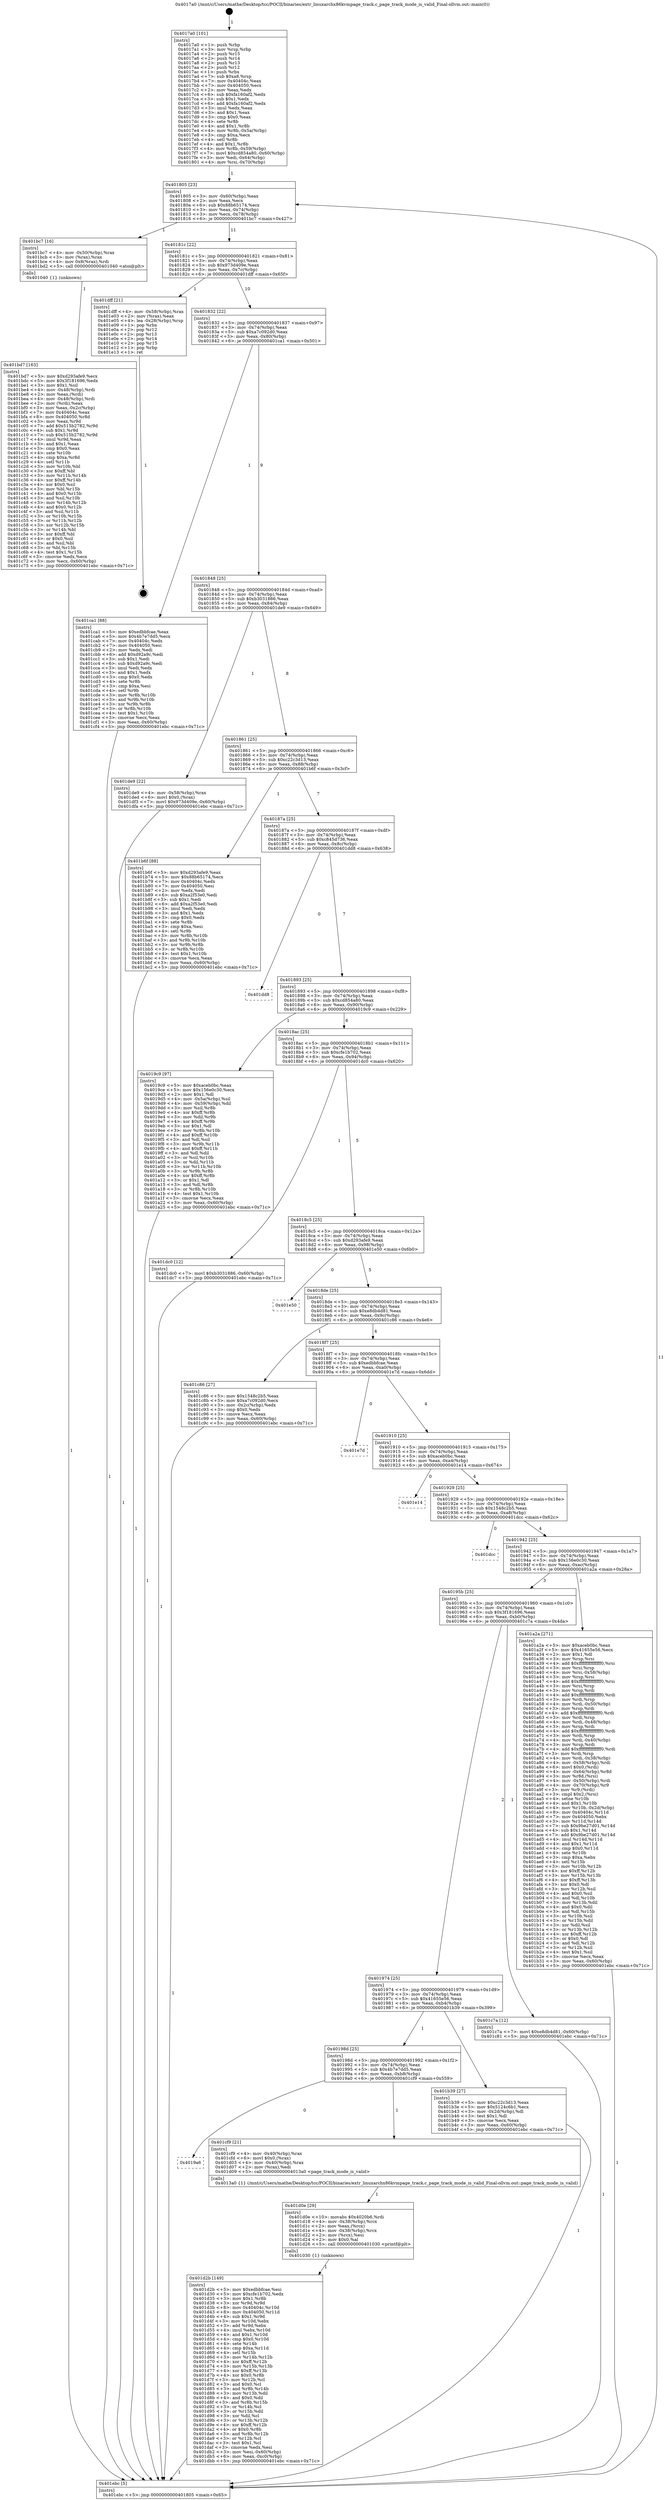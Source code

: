 digraph "0x4017a0" {
  label = "0x4017a0 (/mnt/c/Users/mathe/Desktop/tcc/POCII/binaries/extr_linuxarchx86kvmpage_track.c_page_track_mode_is_valid_Final-ollvm.out::main(0))"
  labelloc = "t"
  node[shape=record]

  Entry [label="",width=0.3,height=0.3,shape=circle,fillcolor=black,style=filled]
  "0x401805" [label="{
     0x401805 [23]\l
     | [instrs]\l
     &nbsp;&nbsp;0x401805 \<+3\>: mov -0x60(%rbp),%eax\l
     &nbsp;&nbsp;0x401808 \<+2\>: mov %eax,%ecx\l
     &nbsp;&nbsp;0x40180a \<+6\>: sub $0x88b65174,%ecx\l
     &nbsp;&nbsp;0x401810 \<+3\>: mov %eax,-0x74(%rbp)\l
     &nbsp;&nbsp;0x401813 \<+3\>: mov %ecx,-0x78(%rbp)\l
     &nbsp;&nbsp;0x401816 \<+6\>: je 0000000000401bc7 \<main+0x427\>\l
  }"]
  "0x401bc7" [label="{
     0x401bc7 [16]\l
     | [instrs]\l
     &nbsp;&nbsp;0x401bc7 \<+4\>: mov -0x50(%rbp),%rax\l
     &nbsp;&nbsp;0x401bcb \<+3\>: mov (%rax),%rax\l
     &nbsp;&nbsp;0x401bce \<+4\>: mov 0x8(%rax),%rdi\l
     &nbsp;&nbsp;0x401bd2 \<+5\>: call 0000000000401040 \<atoi@plt\>\l
     | [calls]\l
     &nbsp;&nbsp;0x401040 \{1\} (unknown)\l
  }"]
  "0x40181c" [label="{
     0x40181c [22]\l
     | [instrs]\l
     &nbsp;&nbsp;0x40181c \<+5\>: jmp 0000000000401821 \<main+0x81\>\l
     &nbsp;&nbsp;0x401821 \<+3\>: mov -0x74(%rbp),%eax\l
     &nbsp;&nbsp;0x401824 \<+5\>: sub $0x973d409e,%eax\l
     &nbsp;&nbsp;0x401829 \<+3\>: mov %eax,-0x7c(%rbp)\l
     &nbsp;&nbsp;0x40182c \<+6\>: je 0000000000401dff \<main+0x65f\>\l
  }"]
  Exit [label="",width=0.3,height=0.3,shape=circle,fillcolor=black,style=filled,peripheries=2]
  "0x401dff" [label="{
     0x401dff [21]\l
     | [instrs]\l
     &nbsp;&nbsp;0x401dff \<+4\>: mov -0x58(%rbp),%rax\l
     &nbsp;&nbsp;0x401e03 \<+2\>: mov (%rax),%eax\l
     &nbsp;&nbsp;0x401e05 \<+4\>: lea -0x28(%rbp),%rsp\l
     &nbsp;&nbsp;0x401e09 \<+1\>: pop %rbx\l
     &nbsp;&nbsp;0x401e0a \<+2\>: pop %r12\l
     &nbsp;&nbsp;0x401e0c \<+2\>: pop %r13\l
     &nbsp;&nbsp;0x401e0e \<+2\>: pop %r14\l
     &nbsp;&nbsp;0x401e10 \<+2\>: pop %r15\l
     &nbsp;&nbsp;0x401e12 \<+1\>: pop %rbp\l
     &nbsp;&nbsp;0x401e13 \<+1\>: ret\l
  }"]
  "0x401832" [label="{
     0x401832 [22]\l
     | [instrs]\l
     &nbsp;&nbsp;0x401832 \<+5\>: jmp 0000000000401837 \<main+0x97\>\l
     &nbsp;&nbsp;0x401837 \<+3\>: mov -0x74(%rbp),%eax\l
     &nbsp;&nbsp;0x40183a \<+5\>: sub $0xa7c092d0,%eax\l
     &nbsp;&nbsp;0x40183f \<+3\>: mov %eax,-0x80(%rbp)\l
     &nbsp;&nbsp;0x401842 \<+6\>: je 0000000000401ca1 \<main+0x501\>\l
  }"]
  "0x401d2b" [label="{
     0x401d2b [149]\l
     | [instrs]\l
     &nbsp;&nbsp;0x401d2b \<+5\>: mov $0xedbbfcae,%esi\l
     &nbsp;&nbsp;0x401d30 \<+5\>: mov $0xcfe1b702,%edx\l
     &nbsp;&nbsp;0x401d35 \<+3\>: mov $0x1,%r8b\l
     &nbsp;&nbsp;0x401d38 \<+3\>: xor %r9d,%r9d\l
     &nbsp;&nbsp;0x401d3b \<+8\>: mov 0x40404c,%r10d\l
     &nbsp;&nbsp;0x401d43 \<+8\>: mov 0x404050,%r11d\l
     &nbsp;&nbsp;0x401d4b \<+4\>: sub $0x1,%r9d\l
     &nbsp;&nbsp;0x401d4f \<+3\>: mov %r10d,%ebx\l
     &nbsp;&nbsp;0x401d52 \<+3\>: add %r9d,%ebx\l
     &nbsp;&nbsp;0x401d55 \<+4\>: imul %ebx,%r10d\l
     &nbsp;&nbsp;0x401d59 \<+4\>: and $0x1,%r10d\l
     &nbsp;&nbsp;0x401d5d \<+4\>: cmp $0x0,%r10d\l
     &nbsp;&nbsp;0x401d61 \<+4\>: sete %r14b\l
     &nbsp;&nbsp;0x401d65 \<+4\>: cmp $0xa,%r11d\l
     &nbsp;&nbsp;0x401d69 \<+4\>: setl %r15b\l
     &nbsp;&nbsp;0x401d6d \<+3\>: mov %r14b,%r12b\l
     &nbsp;&nbsp;0x401d70 \<+4\>: xor $0xff,%r12b\l
     &nbsp;&nbsp;0x401d74 \<+3\>: mov %r15b,%r13b\l
     &nbsp;&nbsp;0x401d77 \<+4\>: xor $0xff,%r13b\l
     &nbsp;&nbsp;0x401d7b \<+4\>: xor $0x0,%r8b\l
     &nbsp;&nbsp;0x401d7f \<+3\>: mov %r12b,%cl\l
     &nbsp;&nbsp;0x401d82 \<+3\>: and $0x0,%cl\l
     &nbsp;&nbsp;0x401d85 \<+3\>: and %r8b,%r14b\l
     &nbsp;&nbsp;0x401d88 \<+3\>: mov %r13b,%dil\l
     &nbsp;&nbsp;0x401d8b \<+4\>: and $0x0,%dil\l
     &nbsp;&nbsp;0x401d8f \<+3\>: and %r8b,%r15b\l
     &nbsp;&nbsp;0x401d92 \<+3\>: or %r14b,%cl\l
     &nbsp;&nbsp;0x401d95 \<+3\>: or %r15b,%dil\l
     &nbsp;&nbsp;0x401d98 \<+3\>: xor %dil,%cl\l
     &nbsp;&nbsp;0x401d9b \<+3\>: or %r13b,%r12b\l
     &nbsp;&nbsp;0x401d9e \<+4\>: xor $0xff,%r12b\l
     &nbsp;&nbsp;0x401da2 \<+4\>: or $0x0,%r8b\l
     &nbsp;&nbsp;0x401da6 \<+3\>: and %r8b,%r12b\l
     &nbsp;&nbsp;0x401da9 \<+3\>: or %r12b,%cl\l
     &nbsp;&nbsp;0x401dac \<+3\>: test $0x1,%cl\l
     &nbsp;&nbsp;0x401daf \<+3\>: cmovne %edx,%esi\l
     &nbsp;&nbsp;0x401db2 \<+3\>: mov %esi,-0x60(%rbp)\l
     &nbsp;&nbsp;0x401db5 \<+6\>: mov %eax,-0xc0(%rbp)\l
     &nbsp;&nbsp;0x401dbb \<+5\>: jmp 0000000000401ebc \<main+0x71c\>\l
  }"]
  "0x401ca1" [label="{
     0x401ca1 [88]\l
     | [instrs]\l
     &nbsp;&nbsp;0x401ca1 \<+5\>: mov $0xedbbfcae,%eax\l
     &nbsp;&nbsp;0x401ca6 \<+5\>: mov $0x4b7e7dd5,%ecx\l
     &nbsp;&nbsp;0x401cab \<+7\>: mov 0x40404c,%edx\l
     &nbsp;&nbsp;0x401cb2 \<+7\>: mov 0x404050,%esi\l
     &nbsp;&nbsp;0x401cb9 \<+2\>: mov %edx,%edi\l
     &nbsp;&nbsp;0x401cbb \<+6\>: add $0xd92a9c,%edi\l
     &nbsp;&nbsp;0x401cc1 \<+3\>: sub $0x1,%edi\l
     &nbsp;&nbsp;0x401cc4 \<+6\>: sub $0xd92a9c,%edi\l
     &nbsp;&nbsp;0x401cca \<+3\>: imul %edi,%edx\l
     &nbsp;&nbsp;0x401ccd \<+3\>: and $0x1,%edx\l
     &nbsp;&nbsp;0x401cd0 \<+3\>: cmp $0x0,%edx\l
     &nbsp;&nbsp;0x401cd3 \<+4\>: sete %r8b\l
     &nbsp;&nbsp;0x401cd7 \<+3\>: cmp $0xa,%esi\l
     &nbsp;&nbsp;0x401cda \<+4\>: setl %r9b\l
     &nbsp;&nbsp;0x401cde \<+3\>: mov %r8b,%r10b\l
     &nbsp;&nbsp;0x401ce1 \<+3\>: and %r9b,%r10b\l
     &nbsp;&nbsp;0x401ce4 \<+3\>: xor %r9b,%r8b\l
     &nbsp;&nbsp;0x401ce7 \<+3\>: or %r8b,%r10b\l
     &nbsp;&nbsp;0x401cea \<+4\>: test $0x1,%r10b\l
     &nbsp;&nbsp;0x401cee \<+3\>: cmovne %ecx,%eax\l
     &nbsp;&nbsp;0x401cf1 \<+3\>: mov %eax,-0x60(%rbp)\l
     &nbsp;&nbsp;0x401cf4 \<+5\>: jmp 0000000000401ebc \<main+0x71c\>\l
  }"]
  "0x401848" [label="{
     0x401848 [25]\l
     | [instrs]\l
     &nbsp;&nbsp;0x401848 \<+5\>: jmp 000000000040184d \<main+0xad\>\l
     &nbsp;&nbsp;0x40184d \<+3\>: mov -0x74(%rbp),%eax\l
     &nbsp;&nbsp;0x401850 \<+5\>: sub $0xb3031886,%eax\l
     &nbsp;&nbsp;0x401855 \<+6\>: mov %eax,-0x84(%rbp)\l
     &nbsp;&nbsp;0x40185b \<+6\>: je 0000000000401de9 \<main+0x649\>\l
  }"]
  "0x401d0e" [label="{
     0x401d0e [29]\l
     | [instrs]\l
     &nbsp;&nbsp;0x401d0e \<+10\>: movabs $0x4020b6,%rdi\l
     &nbsp;&nbsp;0x401d18 \<+4\>: mov -0x38(%rbp),%rcx\l
     &nbsp;&nbsp;0x401d1c \<+2\>: mov %eax,(%rcx)\l
     &nbsp;&nbsp;0x401d1e \<+4\>: mov -0x38(%rbp),%rcx\l
     &nbsp;&nbsp;0x401d22 \<+2\>: mov (%rcx),%esi\l
     &nbsp;&nbsp;0x401d24 \<+2\>: mov $0x0,%al\l
     &nbsp;&nbsp;0x401d26 \<+5\>: call 0000000000401030 \<printf@plt\>\l
     | [calls]\l
     &nbsp;&nbsp;0x401030 \{1\} (unknown)\l
  }"]
  "0x401de9" [label="{
     0x401de9 [22]\l
     | [instrs]\l
     &nbsp;&nbsp;0x401de9 \<+4\>: mov -0x58(%rbp),%rax\l
     &nbsp;&nbsp;0x401ded \<+6\>: movl $0x0,(%rax)\l
     &nbsp;&nbsp;0x401df3 \<+7\>: movl $0x973d409e,-0x60(%rbp)\l
     &nbsp;&nbsp;0x401dfa \<+5\>: jmp 0000000000401ebc \<main+0x71c\>\l
  }"]
  "0x401861" [label="{
     0x401861 [25]\l
     | [instrs]\l
     &nbsp;&nbsp;0x401861 \<+5\>: jmp 0000000000401866 \<main+0xc6\>\l
     &nbsp;&nbsp;0x401866 \<+3\>: mov -0x74(%rbp),%eax\l
     &nbsp;&nbsp;0x401869 \<+5\>: sub $0xc22c3d13,%eax\l
     &nbsp;&nbsp;0x40186e \<+6\>: mov %eax,-0x88(%rbp)\l
     &nbsp;&nbsp;0x401874 \<+6\>: je 0000000000401b6f \<main+0x3cf\>\l
  }"]
  "0x4019a6" [label="{
     0x4019a6\l
  }", style=dashed]
  "0x401b6f" [label="{
     0x401b6f [88]\l
     | [instrs]\l
     &nbsp;&nbsp;0x401b6f \<+5\>: mov $0xd293afe9,%eax\l
     &nbsp;&nbsp;0x401b74 \<+5\>: mov $0x88b65174,%ecx\l
     &nbsp;&nbsp;0x401b79 \<+7\>: mov 0x40404c,%edx\l
     &nbsp;&nbsp;0x401b80 \<+7\>: mov 0x404050,%esi\l
     &nbsp;&nbsp;0x401b87 \<+2\>: mov %edx,%edi\l
     &nbsp;&nbsp;0x401b89 \<+6\>: sub $0xa2f53e0,%edi\l
     &nbsp;&nbsp;0x401b8f \<+3\>: sub $0x1,%edi\l
     &nbsp;&nbsp;0x401b92 \<+6\>: add $0xa2f53e0,%edi\l
     &nbsp;&nbsp;0x401b98 \<+3\>: imul %edi,%edx\l
     &nbsp;&nbsp;0x401b9b \<+3\>: and $0x1,%edx\l
     &nbsp;&nbsp;0x401b9e \<+3\>: cmp $0x0,%edx\l
     &nbsp;&nbsp;0x401ba1 \<+4\>: sete %r8b\l
     &nbsp;&nbsp;0x401ba5 \<+3\>: cmp $0xa,%esi\l
     &nbsp;&nbsp;0x401ba8 \<+4\>: setl %r9b\l
     &nbsp;&nbsp;0x401bac \<+3\>: mov %r8b,%r10b\l
     &nbsp;&nbsp;0x401baf \<+3\>: and %r9b,%r10b\l
     &nbsp;&nbsp;0x401bb2 \<+3\>: xor %r9b,%r8b\l
     &nbsp;&nbsp;0x401bb5 \<+3\>: or %r8b,%r10b\l
     &nbsp;&nbsp;0x401bb8 \<+4\>: test $0x1,%r10b\l
     &nbsp;&nbsp;0x401bbc \<+3\>: cmovne %ecx,%eax\l
     &nbsp;&nbsp;0x401bbf \<+3\>: mov %eax,-0x60(%rbp)\l
     &nbsp;&nbsp;0x401bc2 \<+5\>: jmp 0000000000401ebc \<main+0x71c\>\l
  }"]
  "0x40187a" [label="{
     0x40187a [25]\l
     | [instrs]\l
     &nbsp;&nbsp;0x40187a \<+5\>: jmp 000000000040187f \<main+0xdf\>\l
     &nbsp;&nbsp;0x40187f \<+3\>: mov -0x74(%rbp),%eax\l
     &nbsp;&nbsp;0x401882 \<+5\>: sub $0xc845d736,%eax\l
     &nbsp;&nbsp;0x401887 \<+6\>: mov %eax,-0x8c(%rbp)\l
     &nbsp;&nbsp;0x40188d \<+6\>: je 0000000000401dd8 \<main+0x638\>\l
  }"]
  "0x401cf9" [label="{
     0x401cf9 [21]\l
     | [instrs]\l
     &nbsp;&nbsp;0x401cf9 \<+4\>: mov -0x40(%rbp),%rax\l
     &nbsp;&nbsp;0x401cfd \<+6\>: movl $0x0,(%rax)\l
     &nbsp;&nbsp;0x401d03 \<+4\>: mov -0x40(%rbp),%rax\l
     &nbsp;&nbsp;0x401d07 \<+2\>: mov (%rax),%edi\l
     &nbsp;&nbsp;0x401d09 \<+5\>: call 00000000004013a0 \<page_track_mode_is_valid\>\l
     | [calls]\l
     &nbsp;&nbsp;0x4013a0 \{1\} (/mnt/c/Users/mathe/Desktop/tcc/POCII/binaries/extr_linuxarchx86kvmpage_track.c_page_track_mode_is_valid_Final-ollvm.out::page_track_mode_is_valid)\l
  }"]
  "0x401dd8" [label="{
     0x401dd8\l
  }", style=dashed]
  "0x401893" [label="{
     0x401893 [25]\l
     | [instrs]\l
     &nbsp;&nbsp;0x401893 \<+5\>: jmp 0000000000401898 \<main+0xf8\>\l
     &nbsp;&nbsp;0x401898 \<+3\>: mov -0x74(%rbp),%eax\l
     &nbsp;&nbsp;0x40189b \<+5\>: sub $0xcd854a80,%eax\l
     &nbsp;&nbsp;0x4018a0 \<+6\>: mov %eax,-0x90(%rbp)\l
     &nbsp;&nbsp;0x4018a6 \<+6\>: je 00000000004019c9 \<main+0x229\>\l
  }"]
  "0x401bd7" [label="{
     0x401bd7 [163]\l
     | [instrs]\l
     &nbsp;&nbsp;0x401bd7 \<+5\>: mov $0xd293afe9,%ecx\l
     &nbsp;&nbsp;0x401bdc \<+5\>: mov $0x3f181696,%edx\l
     &nbsp;&nbsp;0x401be1 \<+3\>: mov $0x1,%sil\l
     &nbsp;&nbsp;0x401be4 \<+4\>: mov -0x48(%rbp),%rdi\l
     &nbsp;&nbsp;0x401be8 \<+2\>: mov %eax,(%rdi)\l
     &nbsp;&nbsp;0x401bea \<+4\>: mov -0x48(%rbp),%rdi\l
     &nbsp;&nbsp;0x401bee \<+2\>: mov (%rdi),%eax\l
     &nbsp;&nbsp;0x401bf0 \<+3\>: mov %eax,-0x2c(%rbp)\l
     &nbsp;&nbsp;0x401bf3 \<+7\>: mov 0x40404c,%eax\l
     &nbsp;&nbsp;0x401bfa \<+8\>: mov 0x404050,%r8d\l
     &nbsp;&nbsp;0x401c02 \<+3\>: mov %eax,%r9d\l
     &nbsp;&nbsp;0x401c05 \<+7\>: add $0x515b2782,%r9d\l
     &nbsp;&nbsp;0x401c0c \<+4\>: sub $0x1,%r9d\l
     &nbsp;&nbsp;0x401c10 \<+7\>: sub $0x515b2782,%r9d\l
     &nbsp;&nbsp;0x401c17 \<+4\>: imul %r9d,%eax\l
     &nbsp;&nbsp;0x401c1b \<+3\>: and $0x1,%eax\l
     &nbsp;&nbsp;0x401c1e \<+3\>: cmp $0x0,%eax\l
     &nbsp;&nbsp;0x401c21 \<+4\>: sete %r10b\l
     &nbsp;&nbsp;0x401c25 \<+4\>: cmp $0xa,%r8d\l
     &nbsp;&nbsp;0x401c29 \<+4\>: setl %r11b\l
     &nbsp;&nbsp;0x401c2d \<+3\>: mov %r10b,%bl\l
     &nbsp;&nbsp;0x401c30 \<+3\>: xor $0xff,%bl\l
     &nbsp;&nbsp;0x401c33 \<+3\>: mov %r11b,%r14b\l
     &nbsp;&nbsp;0x401c36 \<+4\>: xor $0xff,%r14b\l
     &nbsp;&nbsp;0x401c3a \<+4\>: xor $0x0,%sil\l
     &nbsp;&nbsp;0x401c3e \<+3\>: mov %bl,%r15b\l
     &nbsp;&nbsp;0x401c41 \<+4\>: and $0x0,%r15b\l
     &nbsp;&nbsp;0x401c45 \<+3\>: and %sil,%r10b\l
     &nbsp;&nbsp;0x401c48 \<+3\>: mov %r14b,%r12b\l
     &nbsp;&nbsp;0x401c4b \<+4\>: and $0x0,%r12b\l
     &nbsp;&nbsp;0x401c4f \<+3\>: and %sil,%r11b\l
     &nbsp;&nbsp;0x401c52 \<+3\>: or %r10b,%r15b\l
     &nbsp;&nbsp;0x401c55 \<+3\>: or %r11b,%r12b\l
     &nbsp;&nbsp;0x401c58 \<+3\>: xor %r12b,%r15b\l
     &nbsp;&nbsp;0x401c5b \<+3\>: or %r14b,%bl\l
     &nbsp;&nbsp;0x401c5e \<+3\>: xor $0xff,%bl\l
     &nbsp;&nbsp;0x401c61 \<+4\>: or $0x0,%sil\l
     &nbsp;&nbsp;0x401c65 \<+3\>: and %sil,%bl\l
     &nbsp;&nbsp;0x401c68 \<+3\>: or %bl,%r15b\l
     &nbsp;&nbsp;0x401c6b \<+4\>: test $0x1,%r15b\l
     &nbsp;&nbsp;0x401c6f \<+3\>: cmovne %edx,%ecx\l
     &nbsp;&nbsp;0x401c72 \<+3\>: mov %ecx,-0x60(%rbp)\l
     &nbsp;&nbsp;0x401c75 \<+5\>: jmp 0000000000401ebc \<main+0x71c\>\l
  }"]
  "0x4019c9" [label="{
     0x4019c9 [97]\l
     | [instrs]\l
     &nbsp;&nbsp;0x4019c9 \<+5\>: mov $0xaceb0bc,%eax\l
     &nbsp;&nbsp;0x4019ce \<+5\>: mov $0x156e0c30,%ecx\l
     &nbsp;&nbsp;0x4019d3 \<+2\>: mov $0x1,%dl\l
     &nbsp;&nbsp;0x4019d5 \<+4\>: mov -0x5a(%rbp),%sil\l
     &nbsp;&nbsp;0x4019d9 \<+4\>: mov -0x59(%rbp),%dil\l
     &nbsp;&nbsp;0x4019dd \<+3\>: mov %sil,%r8b\l
     &nbsp;&nbsp;0x4019e0 \<+4\>: xor $0xff,%r8b\l
     &nbsp;&nbsp;0x4019e4 \<+3\>: mov %dil,%r9b\l
     &nbsp;&nbsp;0x4019e7 \<+4\>: xor $0xff,%r9b\l
     &nbsp;&nbsp;0x4019eb \<+3\>: xor $0x1,%dl\l
     &nbsp;&nbsp;0x4019ee \<+3\>: mov %r8b,%r10b\l
     &nbsp;&nbsp;0x4019f1 \<+4\>: and $0xff,%r10b\l
     &nbsp;&nbsp;0x4019f5 \<+3\>: and %dl,%sil\l
     &nbsp;&nbsp;0x4019f8 \<+3\>: mov %r9b,%r11b\l
     &nbsp;&nbsp;0x4019fb \<+4\>: and $0xff,%r11b\l
     &nbsp;&nbsp;0x4019ff \<+3\>: and %dl,%dil\l
     &nbsp;&nbsp;0x401a02 \<+3\>: or %sil,%r10b\l
     &nbsp;&nbsp;0x401a05 \<+3\>: or %dil,%r11b\l
     &nbsp;&nbsp;0x401a08 \<+3\>: xor %r11b,%r10b\l
     &nbsp;&nbsp;0x401a0b \<+3\>: or %r9b,%r8b\l
     &nbsp;&nbsp;0x401a0e \<+4\>: xor $0xff,%r8b\l
     &nbsp;&nbsp;0x401a12 \<+3\>: or $0x1,%dl\l
     &nbsp;&nbsp;0x401a15 \<+3\>: and %dl,%r8b\l
     &nbsp;&nbsp;0x401a18 \<+3\>: or %r8b,%r10b\l
     &nbsp;&nbsp;0x401a1b \<+4\>: test $0x1,%r10b\l
     &nbsp;&nbsp;0x401a1f \<+3\>: cmovne %ecx,%eax\l
     &nbsp;&nbsp;0x401a22 \<+3\>: mov %eax,-0x60(%rbp)\l
     &nbsp;&nbsp;0x401a25 \<+5\>: jmp 0000000000401ebc \<main+0x71c\>\l
  }"]
  "0x4018ac" [label="{
     0x4018ac [25]\l
     | [instrs]\l
     &nbsp;&nbsp;0x4018ac \<+5\>: jmp 00000000004018b1 \<main+0x111\>\l
     &nbsp;&nbsp;0x4018b1 \<+3\>: mov -0x74(%rbp),%eax\l
     &nbsp;&nbsp;0x4018b4 \<+5\>: sub $0xcfe1b702,%eax\l
     &nbsp;&nbsp;0x4018b9 \<+6\>: mov %eax,-0x94(%rbp)\l
     &nbsp;&nbsp;0x4018bf \<+6\>: je 0000000000401dc0 \<main+0x620\>\l
  }"]
  "0x401ebc" [label="{
     0x401ebc [5]\l
     | [instrs]\l
     &nbsp;&nbsp;0x401ebc \<+5\>: jmp 0000000000401805 \<main+0x65\>\l
  }"]
  "0x4017a0" [label="{
     0x4017a0 [101]\l
     | [instrs]\l
     &nbsp;&nbsp;0x4017a0 \<+1\>: push %rbp\l
     &nbsp;&nbsp;0x4017a1 \<+3\>: mov %rsp,%rbp\l
     &nbsp;&nbsp;0x4017a4 \<+2\>: push %r15\l
     &nbsp;&nbsp;0x4017a6 \<+2\>: push %r14\l
     &nbsp;&nbsp;0x4017a8 \<+2\>: push %r13\l
     &nbsp;&nbsp;0x4017aa \<+2\>: push %r12\l
     &nbsp;&nbsp;0x4017ac \<+1\>: push %rbx\l
     &nbsp;&nbsp;0x4017ad \<+7\>: sub $0xa8,%rsp\l
     &nbsp;&nbsp;0x4017b4 \<+7\>: mov 0x40404c,%eax\l
     &nbsp;&nbsp;0x4017bb \<+7\>: mov 0x404050,%ecx\l
     &nbsp;&nbsp;0x4017c2 \<+2\>: mov %eax,%edx\l
     &nbsp;&nbsp;0x4017c4 \<+6\>: sub $0xfa160af2,%edx\l
     &nbsp;&nbsp;0x4017ca \<+3\>: sub $0x1,%edx\l
     &nbsp;&nbsp;0x4017cd \<+6\>: add $0xfa160af2,%edx\l
     &nbsp;&nbsp;0x4017d3 \<+3\>: imul %edx,%eax\l
     &nbsp;&nbsp;0x4017d6 \<+3\>: and $0x1,%eax\l
     &nbsp;&nbsp;0x4017d9 \<+3\>: cmp $0x0,%eax\l
     &nbsp;&nbsp;0x4017dc \<+4\>: sete %r8b\l
     &nbsp;&nbsp;0x4017e0 \<+4\>: and $0x1,%r8b\l
     &nbsp;&nbsp;0x4017e4 \<+4\>: mov %r8b,-0x5a(%rbp)\l
     &nbsp;&nbsp;0x4017e8 \<+3\>: cmp $0xa,%ecx\l
     &nbsp;&nbsp;0x4017eb \<+4\>: setl %r8b\l
     &nbsp;&nbsp;0x4017ef \<+4\>: and $0x1,%r8b\l
     &nbsp;&nbsp;0x4017f3 \<+4\>: mov %r8b,-0x59(%rbp)\l
     &nbsp;&nbsp;0x4017f7 \<+7\>: movl $0xcd854a80,-0x60(%rbp)\l
     &nbsp;&nbsp;0x4017fe \<+3\>: mov %edi,-0x64(%rbp)\l
     &nbsp;&nbsp;0x401801 \<+4\>: mov %rsi,-0x70(%rbp)\l
  }"]
  "0x40198d" [label="{
     0x40198d [25]\l
     | [instrs]\l
     &nbsp;&nbsp;0x40198d \<+5\>: jmp 0000000000401992 \<main+0x1f2\>\l
     &nbsp;&nbsp;0x401992 \<+3\>: mov -0x74(%rbp),%eax\l
     &nbsp;&nbsp;0x401995 \<+5\>: sub $0x4b7e7dd5,%eax\l
     &nbsp;&nbsp;0x40199a \<+6\>: mov %eax,-0xb8(%rbp)\l
     &nbsp;&nbsp;0x4019a0 \<+6\>: je 0000000000401cf9 \<main+0x559\>\l
  }"]
  "0x401dc0" [label="{
     0x401dc0 [12]\l
     | [instrs]\l
     &nbsp;&nbsp;0x401dc0 \<+7\>: movl $0xb3031886,-0x60(%rbp)\l
     &nbsp;&nbsp;0x401dc7 \<+5\>: jmp 0000000000401ebc \<main+0x71c\>\l
  }"]
  "0x4018c5" [label="{
     0x4018c5 [25]\l
     | [instrs]\l
     &nbsp;&nbsp;0x4018c5 \<+5\>: jmp 00000000004018ca \<main+0x12a\>\l
     &nbsp;&nbsp;0x4018ca \<+3\>: mov -0x74(%rbp),%eax\l
     &nbsp;&nbsp;0x4018cd \<+5\>: sub $0xd293afe9,%eax\l
     &nbsp;&nbsp;0x4018d2 \<+6\>: mov %eax,-0x98(%rbp)\l
     &nbsp;&nbsp;0x4018d8 \<+6\>: je 0000000000401e50 \<main+0x6b0\>\l
  }"]
  "0x401b39" [label="{
     0x401b39 [27]\l
     | [instrs]\l
     &nbsp;&nbsp;0x401b39 \<+5\>: mov $0xc22c3d13,%eax\l
     &nbsp;&nbsp;0x401b3e \<+5\>: mov $0x5124c6b1,%ecx\l
     &nbsp;&nbsp;0x401b43 \<+3\>: mov -0x2d(%rbp),%dl\l
     &nbsp;&nbsp;0x401b46 \<+3\>: test $0x1,%dl\l
     &nbsp;&nbsp;0x401b49 \<+3\>: cmovne %ecx,%eax\l
     &nbsp;&nbsp;0x401b4c \<+3\>: mov %eax,-0x60(%rbp)\l
     &nbsp;&nbsp;0x401b4f \<+5\>: jmp 0000000000401ebc \<main+0x71c\>\l
  }"]
  "0x401e50" [label="{
     0x401e50\l
  }", style=dashed]
  "0x4018de" [label="{
     0x4018de [25]\l
     | [instrs]\l
     &nbsp;&nbsp;0x4018de \<+5\>: jmp 00000000004018e3 \<main+0x143\>\l
     &nbsp;&nbsp;0x4018e3 \<+3\>: mov -0x74(%rbp),%eax\l
     &nbsp;&nbsp;0x4018e6 \<+5\>: sub $0xe8db4d81,%eax\l
     &nbsp;&nbsp;0x4018eb \<+6\>: mov %eax,-0x9c(%rbp)\l
     &nbsp;&nbsp;0x4018f1 \<+6\>: je 0000000000401c86 \<main+0x4e6\>\l
  }"]
  "0x401974" [label="{
     0x401974 [25]\l
     | [instrs]\l
     &nbsp;&nbsp;0x401974 \<+5\>: jmp 0000000000401979 \<main+0x1d9\>\l
     &nbsp;&nbsp;0x401979 \<+3\>: mov -0x74(%rbp),%eax\l
     &nbsp;&nbsp;0x40197c \<+5\>: sub $0x41655e56,%eax\l
     &nbsp;&nbsp;0x401981 \<+6\>: mov %eax,-0xb4(%rbp)\l
     &nbsp;&nbsp;0x401987 \<+6\>: je 0000000000401b39 \<main+0x399\>\l
  }"]
  "0x401c86" [label="{
     0x401c86 [27]\l
     | [instrs]\l
     &nbsp;&nbsp;0x401c86 \<+5\>: mov $0x1548c2b5,%eax\l
     &nbsp;&nbsp;0x401c8b \<+5\>: mov $0xa7c092d0,%ecx\l
     &nbsp;&nbsp;0x401c90 \<+3\>: mov -0x2c(%rbp),%edx\l
     &nbsp;&nbsp;0x401c93 \<+3\>: cmp $0x0,%edx\l
     &nbsp;&nbsp;0x401c96 \<+3\>: cmove %ecx,%eax\l
     &nbsp;&nbsp;0x401c99 \<+3\>: mov %eax,-0x60(%rbp)\l
     &nbsp;&nbsp;0x401c9c \<+5\>: jmp 0000000000401ebc \<main+0x71c\>\l
  }"]
  "0x4018f7" [label="{
     0x4018f7 [25]\l
     | [instrs]\l
     &nbsp;&nbsp;0x4018f7 \<+5\>: jmp 00000000004018fc \<main+0x15c\>\l
     &nbsp;&nbsp;0x4018fc \<+3\>: mov -0x74(%rbp),%eax\l
     &nbsp;&nbsp;0x4018ff \<+5\>: sub $0xedbbfcae,%eax\l
     &nbsp;&nbsp;0x401904 \<+6\>: mov %eax,-0xa0(%rbp)\l
     &nbsp;&nbsp;0x40190a \<+6\>: je 0000000000401e7d \<main+0x6dd\>\l
  }"]
  "0x401c7a" [label="{
     0x401c7a [12]\l
     | [instrs]\l
     &nbsp;&nbsp;0x401c7a \<+7\>: movl $0xe8db4d81,-0x60(%rbp)\l
     &nbsp;&nbsp;0x401c81 \<+5\>: jmp 0000000000401ebc \<main+0x71c\>\l
  }"]
  "0x401e7d" [label="{
     0x401e7d\l
  }", style=dashed]
  "0x401910" [label="{
     0x401910 [25]\l
     | [instrs]\l
     &nbsp;&nbsp;0x401910 \<+5\>: jmp 0000000000401915 \<main+0x175\>\l
     &nbsp;&nbsp;0x401915 \<+3\>: mov -0x74(%rbp),%eax\l
     &nbsp;&nbsp;0x401918 \<+5\>: sub $0xaceb0bc,%eax\l
     &nbsp;&nbsp;0x40191d \<+6\>: mov %eax,-0xa4(%rbp)\l
     &nbsp;&nbsp;0x401923 \<+6\>: je 0000000000401e14 \<main+0x674\>\l
  }"]
  "0x40195b" [label="{
     0x40195b [25]\l
     | [instrs]\l
     &nbsp;&nbsp;0x40195b \<+5\>: jmp 0000000000401960 \<main+0x1c0\>\l
     &nbsp;&nbsp;0x401960 \<+3\>: mov -0x74(%rbp),%eax\l
     &nbsp;&nbsp;0x401963 \<+5\>: sub $0x3f181696,%eax\l
     &nbsp;&nbsp;0x401968 \<+6\>: mov %eax,-0xb0(%rbp)\l
     &nbsp;&nbsp;0x40196e \<+6\>: je 0000000000401c7a \<main+0x4da\>\l
  }"]
  "0x401e14" [label="{
     0x401e14\l
  }", style=dashed]
  "0x401929" [label="{
     0x401929 [25]\l
     | [instrs]\l
     &nbsp;&nbsp;0x401929 \<+5\>: jmp 000000000040192e \<main+0x18e\>\l
     &nbsp;&nbsp;0x40192e \<+3\>: mov -0x74(%rbp),%eax\l
     &nbsp;&nbsp;0x401931 \<+5\>: sub $0x1548c2b5,%eax\l
     &nbsp;&nbsp;0x401936 \<+6\>: mov %eax,-0xa8(%rbp)\l
     &nbsp;&nbsp;0x40193c \<+6\>: je 0000000000401dcc \<main+0x62c\>\l
  }"]
  "0x401a2a" [label="{
     0x401a2a [271]\l
     | [instrs]\l
     &nbsp;&nbsp;0x401a2a \<+5\>: mov $0xaceb0bc,%eax\l
     &nbsp;&nbsp;0x401a2f \<+5\>: mov $0x41655e56,%ecx\l
     &nbsp;&nbsp;0x401a34 \<+2\>: mov $0x1,%dl\l
     &nbsp;&nbsp;0x401a36 \<+3\>: mov %rsp,%rsi\l
     &nbsp;&nbsp;0x401a39 \<+4\>: add $0xfffffffffffffff0,%rsi\l
     &nbsp;&nbsp;0x401a3d \<+3\>: mov %rsi,%rsp\l
     &nbsp;&nbsp;0x401a40 \<+4\>: mov %rsi,-0x58(%rbp)\l
     &nbsp;&nbsp;0x401a44 \<+3\>: mov %rsp,%rsi\l
     &nbsp;&nbsp;0x401a47 \<+4\>: add $0xfffffffffffffff0,%rsi\l
     &nbsp;&nbsp;0x401a4b \<+3\>: mov %rsi,%rsp\l
     &nbsp;&nbsp;0x401a4e \<+3\>: mov %rsp,%rdi\l
     &nbsp;&nbsp;0x401a51 \<+4\>: add $0xfffffffffffffff0,%rdi\l
     &nbsp;&nbsp;0x401a55 \<+3\>: mov %rdi,%rsp\l
     &nbsp;&nbsp;0x401a58 \<+4\>: mov %rdi,-0x50(%rbp)\l
     &nbsp;&nbsp;0x401a5c \<+3\>: mov %rsp,%rdi\l
     &nbsp;&nbsp;0x401a5f \<+4\>: add $0xfffffffffffffff0,%rdi\l
     &nbsp;&nbsp;0x401a63 \<+3\>: mov %rdi,%rsp\l
     &nbsp;&nbsp;0x401a66 \<+4\>: mov %rdi,-0x48(%rbp)\l
     &nbsp;&nbsp;0x401a6a \<+3\>: mov %rsp,%rdi\l
     &nbsp;&nbsp;0x401a6d \<+4\>: add $0xfffffffffffffff0,%rdi\l
     &nbsp;&nbsp;0x401a71 \<+3\>: mov %rdi,%rsp\l
     &nbsp;&nbsp;0x401a74 \<+4\>: mov %rdi,-0x40(%rbp)\l
     &nbsp;&nbsp;0x401a78 \<+3\>: mov %rsp,%rdi\l
     &nbsp;&nbsp;0x401a7b \<+4\>: add $0xfffffffffffffff0,%rdi\l
     &nbsp;&nbsp;0x401a7f \<+3\>: mov %rdi,%rsp\l
     &nbsp;&nbsp;0x401a82 \<+4\>: mov %rdi,-0x38(%rbp)\l
     &nbsp;&nbsp;0x401a86 \<+4\>: mov -0x58(%rbp),%rdi\l
     &nbsp;&nbsp;0x401a8a \<+6\>: movl $0x0,(%rdi)\l
     &nbsp;&nbsp;0x401a90 \<+4\>: mov -0x64(%rbp),%r8d\l
     &nbsp;&nbsp;0x401a94 \<+3\>: mov %r8d,(%rsi)\l
     &nbsp;&nbsp;0x401a97 \<+4\>: mov -0x50(%rbp),%rdi\l
     &nbsp;&nbsp;0x401a9b \<+4\>: mov -0x70(%rbp),%r9\l
     &nbsp;&nbsp;0x401a9f \<+3\>: mov %r9,(%rdi)\l
     &nbsp;&nbsp;0x401aa2 \<+3\>: cmpl $0x2,(%rsi)\l
     &nbsp;&nbsp;0x401aa5 \<+4\>: setne %r10b\l
     &nbsp;&nbsp;0x401aa9 \<+4\>: and $0x1,%r10b\l
     &nbsp;&nbsp;0x401aad \<+4\>: mov %r10b,-0x2d(%rbp)\l
     &nbsp;&nbsp;0x401ab1 \<+8\>: mov 0x40404c,%r11d\l
     &nbsp;&nbsp;0x401ab9 \<+7\>: mov 0x404050,%ebx\l
     &nbsp;&nbsp;0x401ac0 \<+3\>: mov %r11d,%r14d\l
     &nbsp;&nbsp;0x401ac3 \<+7\>: sub $0x9be27d01,%r14d\l
     &nbsp;&nbsp;0x401aca \<+4\>: sub $0x1,%r14d\l
     &nbsp;&nbsp;0x401ace \<+7\>: add $0x9be27d01,%r14d\l
     &nbsp;&nbsp;0x401ad5 \<+4\>: imul %r14d,%r11d\l
     &nbsp;&nbsp;0x401ad9 \<+4\>: and $0x1,%r11d\l
     &nbsp;&nbsp;0x401add \<+4\>: cmp $0x0,%r11d\l
     &nbsp;&nbsp;0x401ae1 \<+4\>: sete %r10b\l
     &nbsp;&nbsp;0x401ae5 \<+3\>: cmp $0xa,%ebx\l
     &nbsp;&nbsp;0x401ae8 \<+4\>: setl %r15b\l
     &nbsp;&nbsp;0x401aec \<+3\>: mov %r10b,%r12b\l
     &nbsp;&nbsp;0x401aef \<+4\>: xor $0xff,%r12b\l
     &nbsp;&nbsp;0x401af3 \<+3\>: mov %r15b,%r13b\l
     &nbsp;&nbsp;0x401af6 \<+4\>: xor $0xff,%r13b\l
     &nbsp;&nbsp;0x401afa \<+3\>: xor $0x0,%dl\l
     &nbsp;&nbsp;0x401afd \<+3\>: mov %r12b,%sil\l
     &nbsp;&nbsp;0x401b00 \<+4\>: and $0x0,%sil\l
     &nbsp;&nbsp;0x401b04 \<+3\>: and %dl,%r10b\l
     &nbsp;&nbsp;0x401b07 \<+3\>: mov %r13b,%dil\l
     &nbsp;&nbsp;0x401b0a \<+4\>: and $0x0,%dil\l
     &nbsp;&nbsp;0x401b0e \<+3\>: and %dl,%r15b\l
     &nbsp;&nbsp;0x401b11 \<+3\>: or %r10b,%sil\l
     &nbsp;&nbsp;0x401b14 \<+3\>: or %r15b,%dil\l
     &nbsp;&nbsp;0x401b17 \<+3\>: xor %dil,%sil\l
     &nbsp;&nbsp;0x401b1a \<+3\>: or %r13b,%r12b\l
     &nbsp;&nbsp;0x401b1d \<+4\>: xor $0xff,%r12b\l
     &nbsp;&nbsp;0x401b21 \<+3\>: or $0x0,%dl\l
     &nbsp;&nbsp;0x401b24 \<+3\>: and %dl,%r12b\l
     &nbsp;&nbsp;0x401b27 \<+3\>: or %r12b,%sil\l
     &nbsp;&nbsp;0x401b2a \<+4\>: test $0x1,%sil\l
     &nbsp;&nbsp;0x401b2e \<+3\>: cmovne %ecx,%eax\l
     &nbsp;&nbsp;0x401b31 \<+3\>: mov %eax,-0x60(%rbp)\l
     &nbsp;&nbsp;0x401b34 \<+5\>: jmp 0000000000401ebc \<main+0x71c\>\l
  }"]
  "0x401dcc" [label="{
     0x401dcc\l
  }", style=dashed]
  "0x401942" [label="{
     0x401942 [25]\l
     | [instrs]\l
     &nbsp;&nbsp;0x401942 \<+5\>: jmp 0000000000401947 \<main+0x1a7\>\l
     &nbsp;&nbsp;0x401947 \<+3\>: mov -0x74(%rbp),%eax\l
     &nbsp;&nbsp;0x40194a \<+5\>: sub $0x156e0c30,%eax\l
     &nbsp;&nbsp;0x40194f \<+6\>: mov %eax,-0xac(%rbp)\l
     &nbsp;&nbsp;0x401955 \<+6\>: je 0000000000401a2a \<main+0x28a\>\l
  }"]
  Entry -> "0x4017a0" [label=" 1"]
  "0x401805" -> "0x401bc7" [label=" 1"]
  "0x401805" -> "0x40181c" [label=" 11"]
  "0x401dff" -> Exit [label=" 1"]
  "0x40181c" -> "0x401dff" [label=" 1"]
  "0x40181c" -> "0x401832" [label=" 10"]
  "0x401de9" -> "0x401ebc" [label=" 1"]
  "0x401832" -> "0x401ca1" [label=" 1"]
  "0x401832" -> "0x401848" [label=" 9"]
  "0x401dc0" -> "0x401ebc" [label=" 1"]
  "0x401848" -> "0x401de9" [label=" 1"]
  "0x401848" -> "0x401861" [label=" 8"]
  "0x401d2b" -> "0x401ebc" [label=" 1"]
  "0x401861" -> "0x401b6f" [label=" 1"]
  "0x401861" -> "0x40187a" [label=" 7"]
  "0x401d0e" -> "0x401d2b" [label=" 1"]
  "0x40187a" -> "0x401dd8" [label=" 0"]
  "0x40187a" -> "0x401893" [label=" 7"]
  "0x401cf9" -> "0x401d0e" [label=" 1"]
  "0x401893" -> "0x4019c9" [label=" 1"]
  "0x401893" -> "0x4018ac" [label=" 6"]
  "0x4019c9" -> "0x401ebc" [label=" 1"]
  "0x4017a0" -> "0x401805" [label=" 1"]
  "0x401ebc" -> "0x401805" [label=" 11"]
  "0x40198d" -> "0x401cf9" [label=" 1"]
  "0x4018ac" -> "0x401dc0" [label=" 1"]
  "0x4018ac" -> "0x4018c5" [label=" 5"]
  "0x40198d" -> "0x4019a6" [label=" 0"]
  "0x4018c5" -> "0x401e50" [label=" 0"]
  "0x4018c5" -> "0x4018de" [label=" 5"]
  "0x401ca1" -> "0x401ebc" [label=" 1"]
  "0x4018de" -> "0x401c86" [label=" 1"]
  "0x4018de" -> "0x4018f7" [label=" 4"]
  "0x401c7a" -> "0x401ebc" [label=" 1"]
  "0x4018f7" -> "0x401e7d" [label=" 0"]
  "0x4018f7" -> "0x401910" [label=" 4"]
  "0x401bd7" -> "0x401ebc" [label=" 1"]
  "0x401910" -> "0x401e14" [label=" 0"]
  "0x401910" -> "0x401929" [label=" 4"]
  "0x401b39" -> "0x401ebc" [label=" 1"]
  "0x401929" -> "0x401dcc" [label=" 0"]
  "0x401929" -> "0x401942" [label=" 4"]
  "0x401974" -> "0x40198d" [label=" 1"]
  "0x401942" -> "0x401a2a" [label=" 1"]
  "0x401942" -> "0x40195b" [label=" 3"]
  "0x401b6f" -> "0x401ebc" [label=" 1"]
  "0x401a2a" -> "0x401ebc" [label=" 1"]
  "0x401bc7" -> "0x401bd7" [label=" 1"]
  "0x40195b" -> "0x401c7a" [label=" 1"]
  "0x40195b" -> "0x401974" [label=" 2"]
  "0x401c86" -> "0x401ebc" [label=" 1"]
  "0x401974" -> "0x401b39" [label=" 1"]
}
